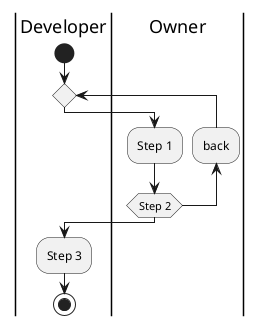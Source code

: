 {
  "sha1": "34nmpv4k66rk7wwa8sfge7nq27axy9u",
  "insertion": {
    "when": "2024-05-30T20:48:20.182Z",
    "url": "https://forum.plantuml.net/14473/backward-in-activity-beta-break-in-swim-lanes?show=14648#a14648",
    "user": "plantuml@gmail.com"
  }
}
@startuml
|Developer|
start
repeat
|Owner|
:Step 1;
backward :back;
repeat while (Step 2)
|Developer|
:Step 3;
stop
@enduml

